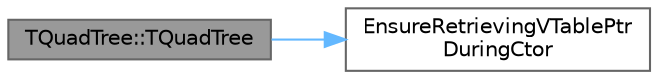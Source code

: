 digraph "TQuadTree::TQuadTree"
{
 // INTERACTIVE_SVG=YES
 // LATEX_PDF_SIZE
  bgcolor="transparent";
  edge [fontname=Helvetica,fontsize=10,labelfontname=Helvetica,labelfontsize=10];
  node [fontname=Helvetica,fontsize=10,shape=box,height=0.2,width=0.4];
  rankdir="LR";
  Node1 [id="Node000001",label="TQuadTree::TQuadTree",height=0.2,width=0.4,color="gray40", fillcolor="grey60", style="filled", fontcolor="black",tooltip="DO NOT USE."];
  Node1 -> Node2 [id="edge1_Node000001_Node000002",color="steelblue1",style="solid",tooltip=" "];
  Node2 [id="Node000002",label="EnsureRetrievingVTablePtr\lDuringCtor",height=0.2,width=0.4,color="grey40", fillcolor="white", style="filled",URL="$d5/d8c/CoreGlobals_8h.html#a5eef4c0ae779839c00787e2977448651",tooltip="Ensures that current thread is during retrieval of vtable ptr of some UClass."];
}
